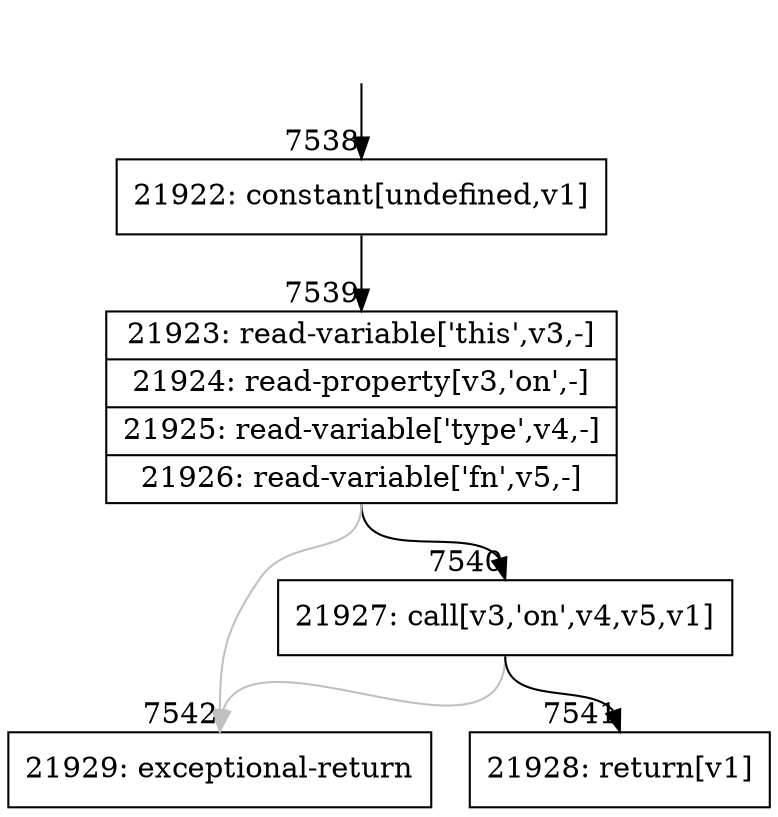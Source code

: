 digraph {
rankdir="TD"
BB_entry478[shape=none,label=""];
BB_entry478 -> BB7538 [tailport=s, headport=n, headlabel="    7538"]
BB7538 [shape=record label="{21922: constant[undefined,v1]}" ] 
BB7538 -> BB7539 [tailport=s, headport=n, headlabel="      7539"]
BB7539 [shape=record label="{21923: read-variable['this',v3,-]|21924: read-property[v3,'on',-]|21925: read-variable['type',v4,-]|21926: read-variable['fn',v5,-]}" ] 
BB7539 -> BB7540 [tailport=s, headport=n, headlabel="      7540"]
BB7539 -> BB7542 [tailport=s, headport=n, color=gray, headlabel="      7542"]
BB7540 [shape=record label="{21927: call[v3,'on',v4,v5,v1]}" ] 
BB7540 -> BB7541 [tailport=s, headport=n, headlabel="      7541"]
BB7540 -> BB7542 [tailport=s, headport=n, color=gray]
BB7541 [shape=record label="{21928: return[v1]}" ] 
BB7542 [shape=record label="{21929: exceptional-return}" ] 
}
